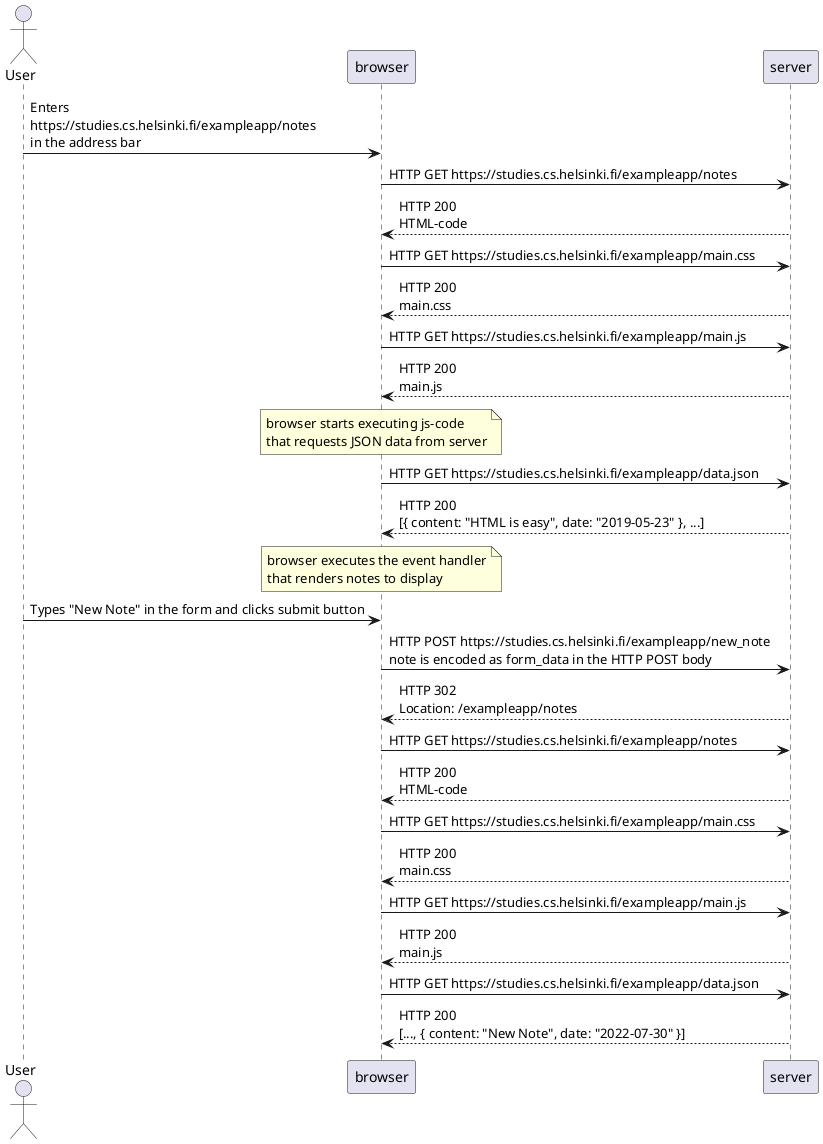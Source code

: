 @startuml "0.4-new-note"
actor User as user
user -> browser: Enters\nhttps://studies.cs.helsinki.fi/exampleapp/notes\nin the address bar
browser->server: HTTP GET https://studies.cs.helsinki.fi/exampleapp/notes
server-->browser: HTTP 200\nHTML-code
browser->server: HTTP GET https://studies.cs.helsinki.fi/exampleapp/main.css
server-->browser: HTTP 200\nmain.css
browser->server: HTTP GET https://studies.cs.helsinki.fi/exampleapp/main.js
server-->browser: HTTP 200\nmain.js
note over browser
    browser starts executing js-code
    that requests JSON data from server
end note
browser->server: HTTP GET https://studies.cs.helsinki.fi/exampleapp/data.json
server-->browser: HTTP 200\n[{ content: "HTML is easy", date: "2019-05-23" }, ...]
note over browser
    browser executes the event handler
    that renders notes to display
end note
user -> browser: Types "New Note" in the form and clicks submit button
browser->server: HTTP POST https://studies.cs.helsinki.fi/exampleapp/new_note \nnote is encoded as form_data in the HTTP POST body
server-->browser: HTTP 302\nLocation: /exampleapp/notes
browser->server: HTTP GET https://studies.cs.helsinki.fi/exampleapp/notes
server-->browser: HTTP 200\nHTML-code
browser->server: HTTP GET https://studies.cs.helsinki.fi/exampleapp/main.css
server-->browser: HTTP 200\nmain.css
browser->server: HTTP GET https://studies.cs.helsinki.fi/exampleapp/main.js
server-->browser: HTTP 200\nmain.js
browser->server: HTTP GET https://studies.cs.helsinki.fi/exampleapp/data.json
server-->browser: HTTP 200\n[..., { content: "New Note", date: "2022-07-30" }]
@enduml